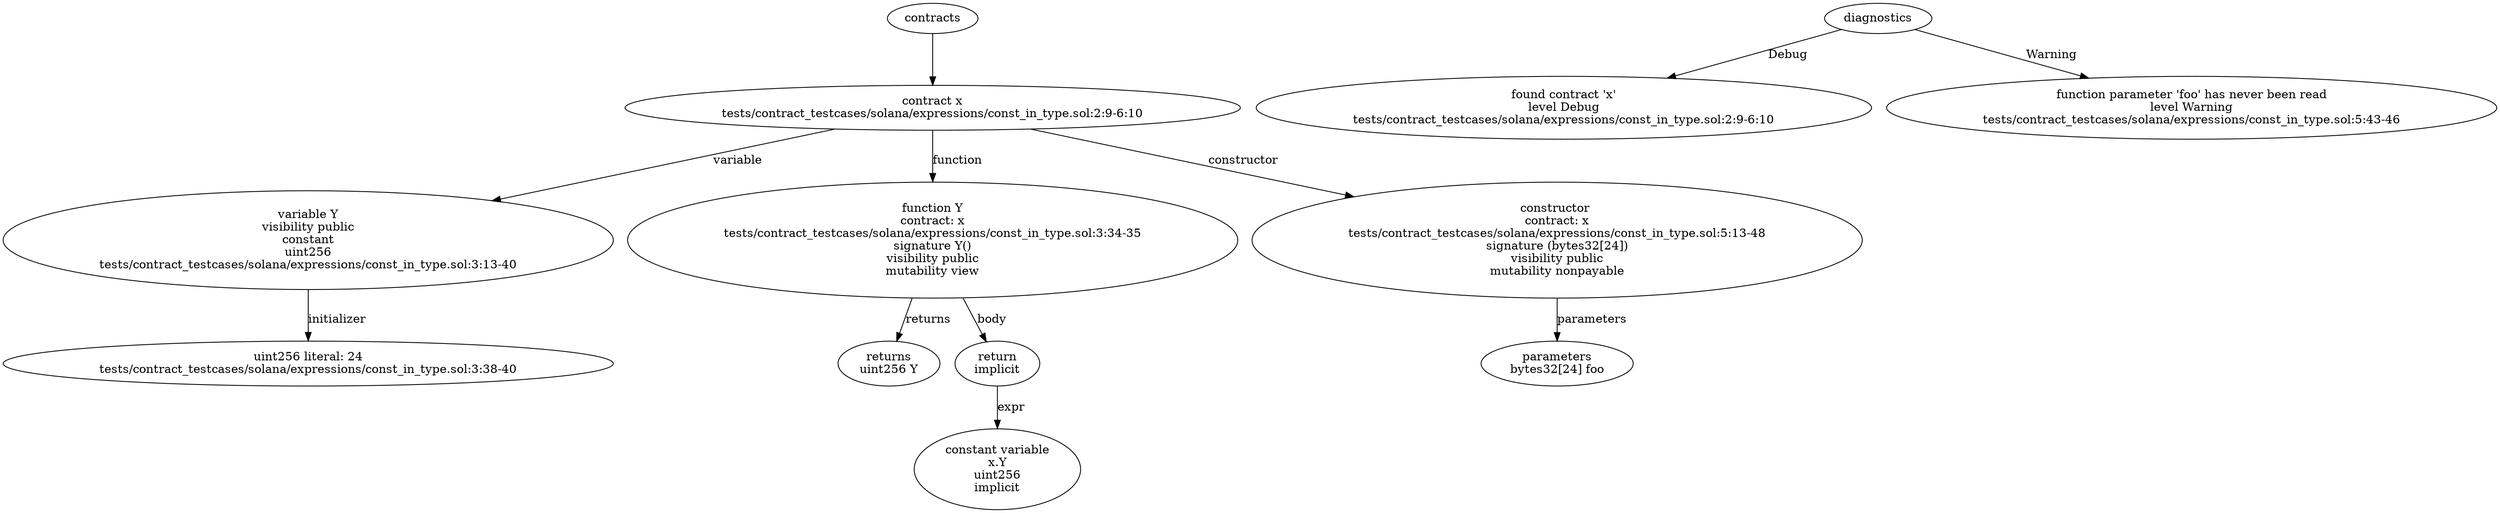strict digraph "tests/contract_testcases/solana/expressions/const_in_type.sol" {
	contract [label="contract x\ntests/contract_testcases/solana/expressions/const_in_type.sol:2:9-6:10"]
	var [label="variable Y\nvisibility public\nconstant\nuint256\ntests/contract_testcases/solana/expressions/const_in_type.sol:3:13-40"]
	number_literal [label="uint256 literal: 24\ntests/contract_testcases/solana/expressions/const_in_type.sol:3:38-40"]
	Y [label="function Y\ncontract: x\ntests/contract_testcases/solana/expressions/const_in_type.sol:3:34-35\nsignature Y()\nvisibility public\nmutability view"]
	returns [label="returns\nuint256 Y"]
	return [label="return\nimplicit"]
	constant [label="constant variable\nx.Y\nuint256\nimplicit"]
	node_8 [label="constructor \ncontract: x\ntests/contract_testcases/solana/expressions/const_in_type.sol:5:13-48\nsignature (bytes32[24])\nvisibility public\nmutability nonpayable"]
	parameters [label="parameters\nbytes32[24] foo"]
	diagnostic [label="found contract 'x'\nlevel Debug\ntests/contract_testcases/solana/expressions/const_in_type.sol:2:9-6:10"]
	diagnostic_12 [label="function parameter 'foo' has never been read\nlevel Warning\ntests/contract_testcases/solana/expressions/const_in_type.sol:5:43-46"]
	contracts -> contract
	contract -> var [label="variable"]
	var -> number_literal [label="initializer"]
	contract -> Y [label="function"]
	Y -> returns [label="returns"]
	Y -> return [label="body"]
	return -> constant [label="expr"]
	contract -> node_8 [label="constructor"]
	node_8 -> parameters [label="parameters"]
	diagnostics -> diagnostic [label="Debug"]
	diagnostics -> diagnostic_12 [label="Warning"]
}
